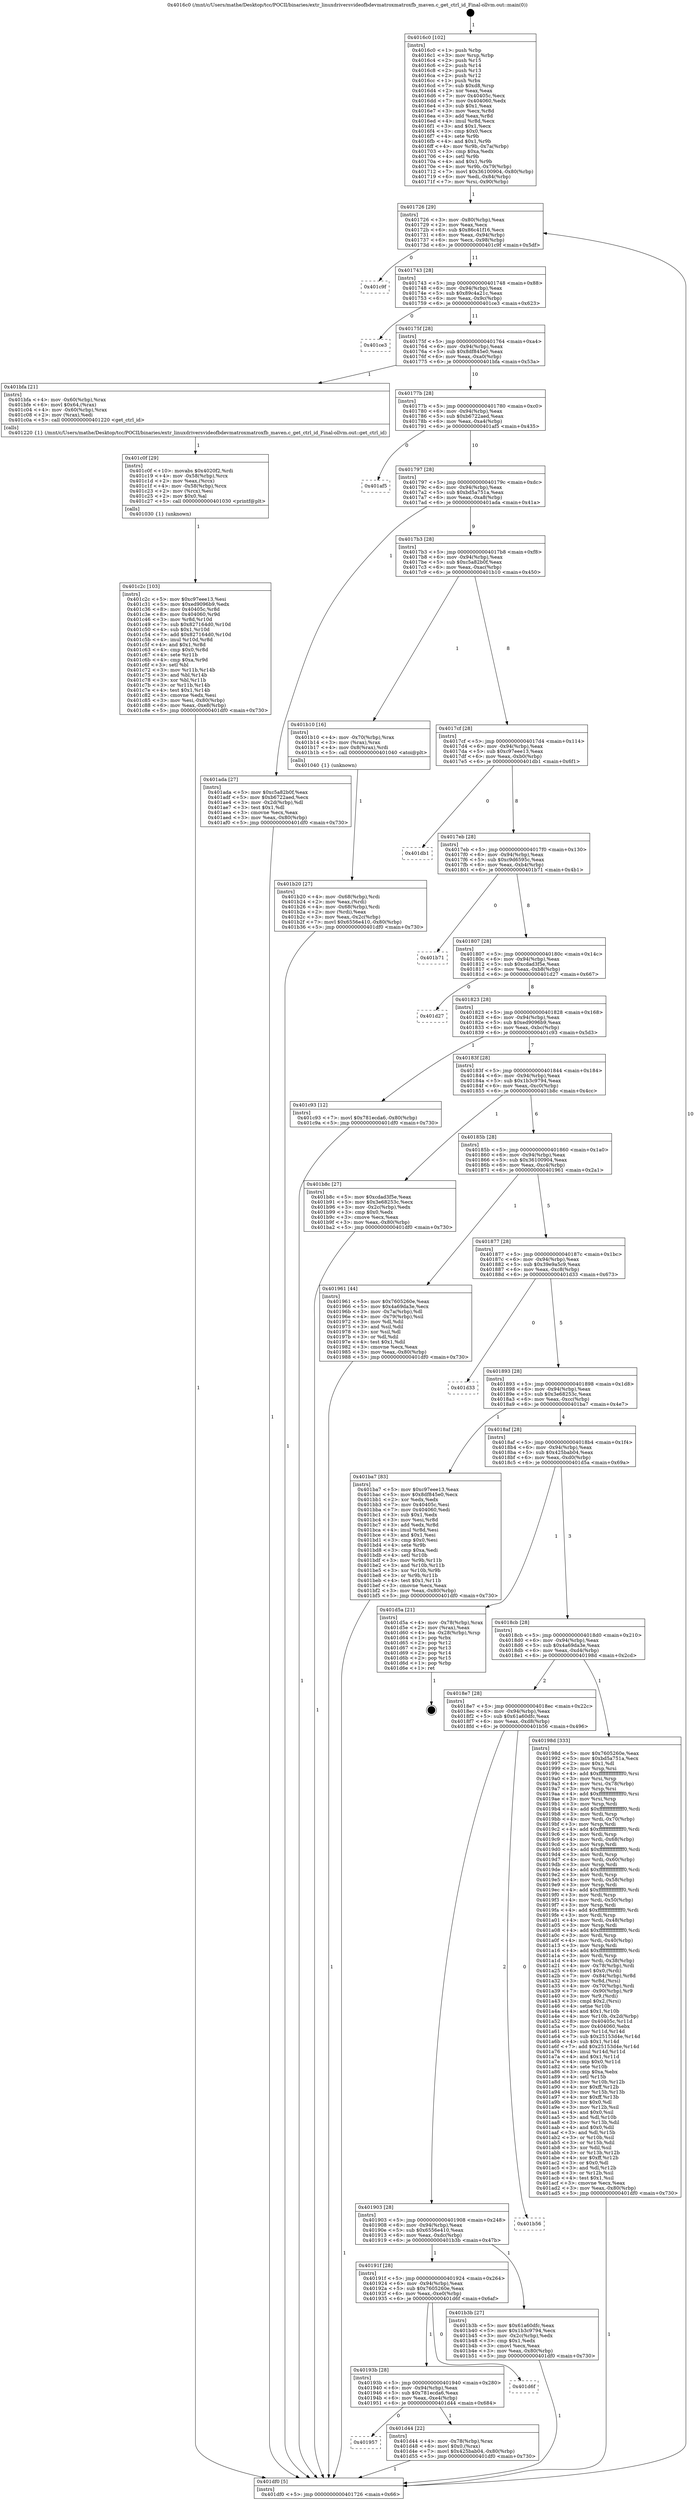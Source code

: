digraph "0x4016c0" {
  label = "0x4016c0 (/mnt/c/Users/mathe/Desktop/tcc/POCII/binaries/extr_linuxdriversvideofbdevmatroxmatroxfb_maven.c_get_ctrl_id_Final-ollvm.out::main(0))"
  labelloc = "t"
  node[shape=record]

  Entry [label="",width=0.3,height=0.3,shape=circle,fillcolor=black,style=filled]
  "0x401726" [label="{
     0x401726 [29]\l
     | [instrs]\l
     &nbsp;&nbsp;0x401726 \<+3\>: mov -0x80(%rbp),%eax\l
     &nbsp;&nbsp;0x401729 \<+2\>: mov %eax,%ecx\l
     &nbsp;&nbsp;0x40172b \<+6\>: sub $0x86c41f16,%ecx\l
     &nbsp;&nbsp;0x401731 \<+6\>: mov %eax,-0x94(%rbp)\l
     &nbsp;&nbsp;0x401737 \<+6\>: mov %ecx,-0x98(%rbp)\l
     &nbsp;&nbsp;0x40173d \<+6\>: je 0000000000401c9f \<main+0x5df\>\l
  }"]
  "0x401c9f" [label="{
     0x401c9f\l
  }", style=dashed]
  "0x401743" [label="{
     0x401743 [28]\l
     | [instrs]\l
     &nbsp;&nbsp;0x401743 \<+5\>: jmp 0000000000401748 \<main+0x88\>\l
     &nbsp;&nbsp;0x401748 \<+6\>: mov -0x94(%rbp),%eax\l
     &nbsp;&nbsp;0x40174e \<+5\>: sub $0x89c4a21c,%eax\l
     &nbsp;&nbsp;0x401753 \<+6\>: mov %eax,-0x9c(%rbp)\l
     &nbsp;&nbsp;0x401759 \<+6\>: je 0000000000401ce3 \<main+0x623\>\l
  }"]
  Exit [label="",width=0.3,height=0.3,shape=circle,fillcolor=black,style=filled,peripheries=2]
  "0x401ce3" [label="{
     0x401ce3\l
  }", style=dashed]
  "0x40175f" [label="{
     0x40175f [28]\l
     | [instrs]\l
     &nbsp;&nbsp;0x40175f \<+5\>: jmp 0000000000401764 \<main+0xa4\>\l
     &nbsp;&nbsp;0x401764 \<+6\>: mov -0x94(%rbp),%eax\l
     &nbsp;&nbsp;0x40176a \<+5\>: sub $0x8df845e0,%eax\l
     &nbsp;&nbsp;0x40176f \<+6\>: mov %eax,-0xa0(%rbp)\l
     &nbsp;&nbsp;0x401775 \<+6\>: je 0000000000401bfa \<main+0x53a\>\l
  }"]
  "0x401957" [label="{
     0x401957\l
  }", style=dashed]
  "0x401bfa" [label="{
     0x401bfa [21]\l
     | [instrs]\l
     &nbsp;&nbsp;0x401bfa \<+4\>: mov -0x60(%rbp),%rax\l
     &nbsp;&nbsp;0x401bfe \<+6\>: movl $0x64,(%rax)\l
     &nbsp;&nbsp;0x401c04 \<+4\>: mov -0x60(%rbp),%rax\l
     &nbsp;&nbsp;0x401c08 \<+2\>: mov (%rax),%edi\l
     &nbsp;&nbsp;0x401c0a \<+5\>: call 0000000000401220 \<get_ctrl_id\>\l
     | [calls]\l
     &nbsp;&nbsp;0x401220 \{1\} (/mnt/c/Users/mathe/Desktop/tcc/POCII/binaries/extr_linuxdriversvideofbdevmatroxmatroxfb_maven.c_get_ctrl_id_Final-ollvm.out::get_ctrl_id)\l
  }"]
  "0x40177b" [label="{
     0x40177b [28]\l
     | [instrs]\l
     &nbsp;&nbsp;0x40177b \<+5\>: jmp 0000000000401780 \<main+0xc0\>\l
     &nbsp;&nbsp;0x401780 \<+6\>: mov -0x94(%rbp),%eax\l
     &nbsp;&nbsp;0x401786 \<+5\>: sub $0xb6722aed,%eax\l
     &nbsp;&nbsp;0x40178b \<+6\>: mov %eax,-0xa4(%rbp)\l
     &nbsp;&nbsp;0x401791 \<+6\>: je 0000000000401af5 \<main+0x435\>\l
  }"]
  "0x401d44" [label="{
     0x401d44 [22]\l
     | [instrs]\l
     &nbsp;&nbsp;0x401d44 \<+4\>: mov -0x78(%rbp),%rax\l
     &nbsp;&nbsp;0x401d48 \<+6\>: movl $0x0,(%rax)\l
     &nbsp;&nbsp;0x401d4e \<+7\>: movl $0x425bab04,-0x80(%rbp)\l
     &nbsp;&nbsp;0x401d55 \<+5\>: jmp 0000000000401df0 \<main+0x730\>\l
  }"]
  "0x401af5" [label="{
     0x401af5\l
  }", style=dashed]
  "0x401797" [label="{
     0x401797 [28]\l
     | [instrs]\l
     &nbsp;&nbsp;0x401797 \<+5\>: jmp 000000000040179c \<main+0xdc\>\l
     &nbsp;&nbsp;0x40179c \<+6\>: mov -0x94(%rbp),%eax\l
     &nbsp;&nbsp;0x4017a2 \<+5\>: sub $0xbd5a751a,%eax\l
     &nbsp;&nbsp;0x4017a7 \<+6\>: mov %eax,-0xa8(%rbp)\l
     &nbsp;&nbsp;0x4017ad \<+6\>: je 0000000000401ada \<main+0x41a\>\l
  }"]
  "0x40193b" [label="{
     0x40193b [28]\l
     | [instrs]\l
     &nbsp;&nbsp;0x40193b \<+5\>: jmp 0000000000401940 \<main+0x280\>\l
     &nbsp;&nbsp;0x401940 \<+6\>: mov -0x94(%rbp),%eax\l
     &nbsp;&nbsp;0x401946 \<+5\>: sub $0x781ecda6,%eax\l
     &nbsp;&nbsp;0x40194b \<+6\>: mov %eax,-0xe4(%rbp)\l
     &nbsp;&nbsp;0x401951 \<+6\>: je 0000000000401d44 \<main+0x684\>\l
  }"]
  "0x401ada" [label="{
     0x401ada [27]\l
     | [instrs]\l
     &nbsp;&nbsp;0x401ada \<+5\>: mov $0xc5a82b0f,%eax\l
     &nbsp;&nbsp;0x401adf \<+5\>: mov $0xb6722aed,%ecx\l
     &nbsp;&nbsp;0x401ae4 \<+3\>: mov -0x2d(%rbp),%dl\l
     &nbsp;&nbsp;0x401ae7 \<+3\>: test $0x1,%dl\l
     &nbsp;&nbsp;0x401aea \<+3\>: cmovne %ecx,%eax\l
     &nbsp;&nbsp;0x401aed \<+3\>: mov %eax,-0x80(%rbp)\l
     &nbsp;&nbsp;0x401af0 \<+5\>: jmp 0000000000401df0 \<main+0x730\>\l
  }"]
  "0x4017b3" [label="{
     0x4017b3 [28]\l
     | [instrs]\l
     &nbsp;&nbsp;0x4017b3 \<+5\>: jmp 00000000004017b8 \<main+0xf8\>\l
     &nbsp;&nbsp;0x4017b8 \<+6\>: mov -0x94(%rbp),%eax\l
     &nbsp;&nbsp;0x4017be \<+5\>: sub $0xc5a82b0f,%eax\l
     &nbsp;&nbsp;0x4017c3 \<+6\>: mov %eax,-0xac(%rbp)\l
     &nbsp;&nbsp;0x4017c9 \<+6\>: je 0000000000401b10 \<main+0x450\>\l
  }"]
  "0x401d6f" [label="{
     0x401d6f\l
  }", style=dashed]
  "0x401b10" [label="{
     0x401b10 [16]\l
     | [instrs]\l
     &nbsp;&nbsp;0x401b10 \<+4\>: mov -0x70(%rbp),%rax\l
     &nbsp;&nbsp;0x401b14 \<+3\>: mov (%rax),%rax\l
     &nbsp;&nbsp;0x401b17 \<+4\>: mov 0x8(%rax),%rdi\l
     &nbsp;&nbsp;0x401b1b \<+5\>: call 0000000000401040 \<atoi@plt\>\l
     | [calls]\l
     &nbsp;&nbsp;0x401040 \{1\} (unknown)\l
  }"]
  "0x4017cf" [label="{
     0x4017cf [28]\l
     | [instrs]\l
     &nbsp;&nbsp;0x4017cf \<+5\>: jmp 00000000004017d4 \<main+0x114\>\l
     &nbsp;&nbsp;0x4017d4 \<+6\>: mov -0x94(%rbp),%eax\l
     &nbsp;&nbsp;0x4017da \<+5\>: sub $0xc97eee13,%eax\l
     &nbsp;&nbsp;0x4017df \<+6\>: mov %eax,-0xb0(%rbp)\l
     &nbsp;&nbsp;0x4017e5 \<+6\>: je 0000000000401db1 \<main+0x6f1\>\l
  }"]
  "0x401c2c" [label="{
     0x401c2c [103]\l
     | [instrs]\l
     &nbsp;&nbsp;0x401c2c \<+5\>: mov $0xc97eee13,%esi\l
     &nbsp;&nbsp;0x401c31 \<+5\>: mov $0xed9096b9,%edx\l
     &nbsp;&nbsp;0x401c36 \<+8\>: mov 0x40405c,%r8d\l
     &nbsp;&nbsp;0x401c3e \<+8\>: mov 0x404060,%r9d\l
     &nbsp;&nbsp;0x401c46 \<+3\>: mov %r8d,%r10d\l
     &nbsp;&nbsp;0x401c49 \<+7\>: sub $0x827164d0,%r10d\l
     &nbsp;&nbsp;0x401c50 \<+4\>: sub $0x1,%r10d\l
     &nbsp;&nbsp;0x401c54 \<+7\>: add $0x827164d0,%r10d\l
     &nbsp;&nbsp;0x401c5b \<+4\>: imul %r10d,%r8d\l
     &nbsp;&nbsp;0x401c5f \<+4\>: and $0x1,%r8d\l
     &nbsp;&nbsp;0x401c63 \<+4\>: cmp $0x0,%r8d\l
     &nbsp;&nbsp;0x401c67 \<+4\>: sete %r11b\l
     &nbsp;&nbsp;0x401c6b \<+4\>: cmp $0xa,%r9d\l
     &nbsp;&nbsp;0x401c6f \<+3\>: setl %bl\l
     &nbsp;&nbsp;0x401c72 \<+3\>: mov %r11b,%r14b\l
     &nbsp;&nbsp;0x401c75 \<+3\>: and %bl,%r14b\l
     &nbsp;&nbsp;0x401c78 \<+3\>: xor %bl,%r11b\l
     &nbsp;&nbsp;0x401c7b \<+3\>: or %r11b,%r14b\l
     &nbsp;&nbsp;0x401c7e \<+4\>: test $0x1,%r14b\l
     &nbsp;&nbsp;0x401c82 \<+3\>: cmovne %edx,%esi\l
     &nbsp;&nbsp;0x401c85 \<+3\>: mov %esi,-0x80(%rbp)\l
     &nbsp;&nbsp;0x401c88 \<+6\>: mov %eax,-0xe8(%rbp)\l
     &nbsp;&nbsp;0x401c8e \<+5\>: jmp 0000000000401df0 \<main+0x730\>\l
  }"]
  "0x401db1" [label="{
     0x401db1\l
  }", style=dashed]
  "0x4017eb" [label="{
     0x4017eb [28]\l
     | [instrs]\l
     &nbsp;&nbsp;0x4017eb \<+5\>: jmp 00000000004017f0 \<main+0x130\>\l
     &nbsp;&nbsp;0x4017f0 \<+6\>: mov -0x94(%rbp),%eax\l
     &nbsp;&nbsp;0x4017f6 \<+5\>: sub $0xc9d6595c,%eax\l
     &nbsp;&nbsp;0x4017fb \<+6\>: mov %eax,-0xb4(%rbp)\l
     &nbsp;&nbsp;0x401801 \<+6\>: je 0000000000401b71 \<main+0x4b1\>\l
  }"]
  "0x401c0f" [label="{
     0x401c0f [29]\l
     | [instrs]\l
     &nbsp;&nbsp;0x401c0f \<+10\>: movabs $0x4020f2,%rdi\l
     &nbsp;&nbsp;0x401c19 \<+4\>: mov -0x58(%rbp),%rcx\l
     &nbsp;&nbsp;0x401c1d \<+2\>: mov %eax,(%rcx)\l
     &nbsp;&nbsp;0x401c1f \<+4\>: mov -0x58(%rbp),%rcx\l
     &nbsp;&nbsp;0x401c23 \<+2\>: mov (%rcx),%esi\l
     &nbsp;&nbsp;0x401c25 \<+2\>: mov $0x0,%al\l
     &nbsp;&nbsp;0x401c27 \<+5\>: call 0000000000401030 \<printf@plt\>\l
     | [calls]\l
     &nbsp;&nbsp;0x401030 \{1\} (unknown)\l
  }"]
  "0x401b71" [label="{
     0x401b71\l
  }", style=dashed]
  "0x401807" [label="{
     0x401807 [28]\l
     | [instrs]\l
     &nbsp;&nbsp;0x401807 \<+5\>: jmp 000000000040180c \<main+0x14c\>\l
     &nbsp;&nbsp;0x40180c \<+6\>: mov -0x94(%rbp),%eax\l
     &nbsp;&nbsp;0x401812 \<+5\>: sub $0xcdad3f5e,%eax\l
     &nbsp;&nbsp;0x401817 \<+6\>: mov %eax,-0xb8(%rbp)\l
     &nbsp;&nbsp;0x40181d \<+6\>: je 0000000000401d27 \<main+0x667\>\l
  }"]
  "0x40191f" [label="{
     0x40191f [28]\l
     | [instrs]\l
     &nbsp;&nbsp;0x40191f \<+5\>: jmp 0000000000401924 \<main+0x264\>\l
     &nbsp;&nbsp;0x401924 \<+6\>: mov -0x94(%rbp),%eax\l
     &nbsp;&nbsp;0x40192a \<+5\>: sub $0x7605260e,%eax\l
     &nbsp;&nbsp;0x40192f \<+6\>: mov %eax,-0xe0(%rbp)\l
     &nbsp;&nbsp;0x401935 \<+6\>: je 0000000000401d6f \<main+0x6af\>\l
  }"]
  "0x401d27" [label="{
     0x401d27\l
  }", style=dashed]
  "0x401823" [label="{
     0x401823 [28]\l
     | [instrs]\l
     &nbsp;&nbsp;0x401823 \<+5\>: jmp 0000000000401828 \<main+0x168\>\l
     &nbsp;&nbsp;0x401828 \<+6\>: mov -0x94(%rbp),%eax\l
     &nbsp;&nbsp;0x40182e \<+5\>: sub $0xed9096b9,%eax\l
     &nbsp;&nbsp;0x401833 \<+6\>: mov %eax,-0xbc(%rbp)\l
     &nbsp;&nbsp;0x401839 \<+6\>: je 0000000000401c93 \<main+0x5d3\>\l
  }"]
  "0x401b3b" [label="{
     0x401b3b [27]\l
     | [instrs]\l
     &nbsp;&nbsp;0x401b3b \<+5\>: mov $0x61a60dfc,%eax\l
     &nbsp;&nbsp;0x401b40 \<+5\>: mov $0x1b3c9794,%ecx\l
     &nbsp;&nbsp;0x401b45 \<+3\>: mov -0x2c(%rbp),%edx\l
     &nbsp;&nbsp;0x401b48 \<+3\>: cmp $0x1,%edx\l
     &nbsp;&nbsp;0x401b4b \<+3\>: cmovl %ecx,%eax\l
     &nbsp;&nbsp;0x401b4e \<+3\>: mov %eax,-0x80(%rbp)\l
     &nbsp;&nbsp;0x401b51 \<+5\>: jmp 0000000000401df0 \<main+0x730\>\l
  }"]
  "0x401c93" [label="{
     0x401c93 [12]\l
     | [instrs]\l
     &nbsp;&nbsp;0x401c93 \<+7\>: movl $0x781ecda6,-0x80(%rbp)\l
     &nbsp;&nbsp;0x401c9a \<+5\>: jmp 0000000000401df0 \<main+0x730\>\l
  }"]
  "0x40183f" [label="{
     0x40183f [28]\l
     | [instrs]\l
     &nbsp;&nbsp;0x40183f \<+5\>: jmp 0000000000401844 \<main+0x184\>\l
     &nbsp;&nbsp;0x401844 \<+6\>: mov -0x94(%rbp),%eax\l
     &nbsp;&nbsp;0x40184a \<+5\>: sub $0x1b3c9794,%eax\l
     &nbsp;&nbsp;0x40184f \<+6\>: mov %eax,-0xc0(%rbp)\l
     &nbsp;&nbsp;0x401855 \<+6\>: je 0000000000401b8c \<main+0x4cc\>\l
  }"]
  "0x401903" [label="{
     0x401903 [28]\l
     | [instrs]\l
     &nbsp;&nbsp;0x401903 \<+5\>: jmp 0000000000401908 \<main+0x248\>\l
     &nbsp;&nbsp;0x401908 \<+6\>: mov -0x94(%rbp),%eax\l
     &nbsp;&nbsp;0x40190e \<+5\>: sub $0x6556e410,%eax\l
     &nbsp;&nbsp;0x401913 \<+6\>: mov %eax,-0xdc(%rbp)\l
     &nbsp;&nbsp;0x401919 \<+6\>: je 0000000000401b3b \<main+0x47b\>\l
  }"]
  "0x401b8c" [label="{
     0x401b8c [27]\l
     | [instrs]\l
     &nbsp;&nbsp;0x401b8c \<+5\>: mov $0xcdad3f5e,%eax\l
     &nbsp;&nbsp;0x401b91 \<+5\>: mov $0x3e68253c,%ecx\l
     &nbsp;&nbsp;0x401b96 \<+3\>: mov -0x2c(%rbp),%edx\l
     &nbsp;&nbsp;0x401b99 \<+3\>: cmp $0x0,%edx\l
     &nbsp;&nbsp;0x401b9c \<+3\>: cmove %ecx,%eax\l
     &nbsp;&nbsp;0x401b9f \<+3\>: mov %eax,-0x80(%rbp)\l
     &nbsp;&nbsp;0x401ba2 \<+5\>: jmp 0000000000401df0 \<main+0x730\>\l
  }"]
  "0x40185b" [label="{
     0x40185b [28]\l
     | [instrs]\l
     &nbsp;&nbsp;0x40185b \<+5\>: jmp 0000000000401860 \<main+0x1a0\>\l
     &nbsp;&nbsp;0x401860 \<+6\>: mov -0x94(%rbp),%eax\l
     &nbsp;&nbsp;0x401866 \<+5\>: sub $0x36100904,%eax\l
     &nbsp;&nbsp;0x40186b \<+6\>: mov %eax,-0xc4(%rbp)\l
     &nbsp;&nbsp;0x401871 \<+6\>: je 0000000000401961 \<main+0x2a1\>\l
  }"]
  "0x401b56" [label="{
     0x401b56\l
  }", style=dashed]
  "0x401961" [label="{
     0x401961 [44]\l
     | [instrs]\l
     &nbsp;&nbsp;0x401961 \<+5\>: mov $0x7605260e,%eax\l
     &nbsp;&nbsp;0x401966 \<+5\>: mov $0x4a69da3e,%ecx\l
     &nbsp;&nbsp;0x40196b \<+3\>: mov -0x7a(%rbp),%dl\l
     &nbsp;&nbsp;0x40196e \<+4\>: mov -0x79(%rbp),%sil\l
     &nbsp;&nbsp;0x401972 \<+3\>: mov %dl,%dil\l
     &nbsp;&nbsp;0x401975 \<+3\>: and %sil,%dil\l
     &nbsp;&nbsp;0x401978 \<+3\>: xor %sil,%dl\l
     &nbsp;&nbsp;0x40197b \<+3\>: or %dl,%dil\l
     &nbsp;&nbsp;0x40197e \<+4\>: test $0x1,%dil\l
     &nbsp;&nbsp;0x401982 \<+3\>: cmovne %ecx,%eax\l
     &nbsp;&nbsp;0x401985 \<+3\>: mov %eax,-0x80(%rbp)\l
     &nbsp;&nbsp;0x401988 \<+5\>: jmp 0000000000401df0 \<main+0x730\>\l
  }"]
  "0x401877" [label="{
     0x401877 [28]\l
     | [instrs]\l
     &nbsp;&nbsp;0x401877 \<+5\>: jmp 000000000040187c \<main+0x1bc\>\l
     &nbsp;&nbsp;0x40187c \<+6\>: mov -0x94(%rbp),%eax\l
     &nbsp;&nbsp;0x401882 \<+5\>: sub $0x39e9a5c9,%eax\l
     &nbsp;&nbsp;0x401887 \<+6\>: mov %eax,-0xc8(%rbp)\l
     &nbsp;&nbsp;0x40188d \<+6\>: je 0000000000401d33 \<main+0x673\>\l
  }"]
  "0x401df0" [label="{
     0x401df0 [5]\l
     | [instrs]\l
     &nbsp;&nbsp;0x401df0 \<+5\>: jmp 0000000000401726 \<main+0x66\>\l
  }"]
  "0x4016c0" [label="{
     0x4016c0 [102]\l
     | [instrs]\l
     &nbsp;&nbsp;0x4016c0 \<+1\>: push %rbp\l
     &nbsp;&nbsp;0x4016c1 \<+3\>: mov %rsp,%rbp\l
     &nbsp;&nbsp;0x4016c4 \<+2\>: push %r15\l
     &nbsp;&nbsp;0x4016c6 \<+2\>: push %r14\l
     &nbsp;&nbsp;0x4016c8 \<+2\>: push %r13\l
     &nbsp;&nbsp;0x4016ca \<+2\>: push %r12\l
     &nbsp;&nbsp;0x4016cc \<+1\>: push %rbx\l
     &nbsp;&nbsp;0x4016cd \<+7\>: sub $0xd8,%rsp\l
     &nbsp;&nbsp;0x4016d4 \<+2\>: xor %eax,%eax\l
     &nbsp;&nbsp;0x4016d6 \<+7\>: mov 0x40405c,%ecx\l
     &nbsp;&nbsp;0x4016dd \<+7\>: mov 0x404060,%edx\l
     &nbsp;&nbsp;0x4016e4 \<+3\>: sub $0x1,%eax\l
     &nbsp;&nbsp;0x4016e7 \<+3\>: mov %ecx,%r8d\l
     &nbsp;&nbsp;0x4016ea \<+3\>: add %eax,%r8d\l
     &nbsp;&nbsp;0x4016ed \<+4\>: imul %r8d,%ecx\l
     &nbsp;&nbsp;0x4016f1 \<+3\>: and $0x1,%ecx\l
     &nbsp;&nbsp;0x4016f4 \<+3\>: cmp $0x0,%ecx\l
     &nbsp;&nbsp;0x4016f7 \<+4\>: sete %r9b\l
     &nbsp;&nbsp;0x4016fb \<+4\>: and $0x1,%r9b\l
     &nbsp;&nbsp;0x4016ff \<+4\>: mov %r9b,-0x7a(%rbp)\l
     &nbsp;&nbsp;0x401703 \<+3\>: cmp $0xa,%edx\l
     &nbsp;&nbsp;0x401706 \<+4\>: setl %r9b\l
     &nbsp;&nbsp;0x40170a \<+4\>: and $0x1,%r9b\l
     &nbsp;&nbsp;0x40170e \<+4\>: mov %r9b,-0x79(%rbp)\l
     &nbsp;&nbsp;0x401712 \<+7\>: movl $0x36100904,-0x80(%rbp)\l
     &nbsp;&nbsp;0x401719 \<+6\>: mov %edi,-0x84(%rbp)\l
     &nbsp;&nbsp;0x40171f \<+7\>: mov %rsi,-0x90(%rbp)\l
  }"]
  "0x401b20" [label="{
     0x401b20 [27]\l
     | [instrs]\l
     &nbsp;&nbsp;0x401b20 \<+4\>: mov -0x68(%rbp),%rdi\l
     &nbsp;&nbsp;0x401b24 \<+2\>: mov %eax,(%rdi)\l
     &nbsp;&nbsp;0x401b26 \<+4\>: mov -0x68(%rbp),%rdi\l
     &nbsp;&nbsp;0x401b2a \<+2\>: mov (%rdi),%eax\l
     &nbsp;&nbsp;0x401b2c \<+3\>: mov %eax,-0x2c(%rbp)\l
     &nbsp;&nbsp;0x401b2f \<+7\>: movl $0x6556e410,-0x80(%rbp)\l
     &nbsp;&nbsp;0x401b36 \<+5\>: jmp 0000000000401df0 \<main+0x730\>\l
  }"]
  "0x401d33" [label="{
     0x401d33\l
  }", style=dashed]
  "0x401893" [label="{
     0x401893 [28]\l
     | [instrs]\l
     &nbsp;&nbsp;0x401893 \<+5\>: jmp 0000000000401898 \<main+0x1d8\>\l
     &nbsp;&nbsp;0x401898 \<+6\>: mov -0x94(%rbp),%eax\l
     &nbsp;&nbsp;0x40189e \<+5\>: sub $0x3e68253c,%eax\l
     &nbsp;&nbsp;0x4018a3 \<+6\>: mov %eax,-0xcc(%rbp)\l
     &nbsp;&nbsp;0x4018a9 \<+6\>: je 0000000000401ba7 \<main+0x4e7\>\l
  }"]
  "0x4018e7" [label="{
     0x4018e7 [28]\l
     | [instrs]\l
     &nbsp;&nbsp;0x4018e7 \<+5\>: jmp 00000000004018ec \<main+0x22c\>\l
     &nbsp;&nbsp;0x4018ec \<+6\>: mov -0x94(%rbp),%eax\l
     &nbsp;&nbsp;0x4018f2 \<+5\>: sub $0x61a60dfc,%eax\l
     &nbsp;&nbsp;0x4018f7 \<+6\>: mov %eax,-0xd8(%rbp)\l
     &nbsp;&nbsp;0x4018fd \<+6\>: je 0000000000401b56 \<main+0x496\>\l
  }"]
  "0x401ba7" [label="{
     0x401ba7 [83]\l
     | [instrs]\l
     &nbsp;&nbsp;0x401ba7 \<+5\>: mov $0xc97eee13,%eax\l
     &nbsp;&nbsp;0x401bac \<+5\>: mov $0x8df845e0,%ecx\l
     &nbsp;&nbsp;0x401bb1 \<+2\>: xor %edx,%edx\l
     &nbsp;&nbsp;0x401bb3 \<+7\>: mov 0x40405c,%esi\l
     &nbsp;&nbsp;0x401bba \<+7\>: mov 0x404060,%edi\l
     &nbsp;&nbsp;0x401bc1 \<+3\>: sub $0x1,%edx\l
     &nbsp;&nbsp;0x401bc4 \<+3\>: mov %esi,%r8d\l
     &nbsp;&nbsp;0x401bc7 \<+3\>: add %edx,%r8d\l
     &nbsp;&nbsp;0x401bca \<+4\>: imul %r8d,%esi\l
     &nbsp;&nbsp;0x401bce \<+3\>: and $0x1,%esi\l
     &nbsp;&nbsp;0x401bd1 \<+3\>: cmp $0x0,%esi\l
     &nbsp;&nbsp;0x401bd4 \<+4\>: sete %r9b\l
     &nbsp;&nbsp;0x401bd8 \<+3\>: cmp $0xa,%edi\l
     &nbsp;&nbsp;0x401bdb \<+4\>: setl %r10b\l
     &nbsp;&nbsp;0x401bdf \<+3\>: mov %r9b,%r11b\l
     &nbsp;&nbsp;0x401be2 \<+3\>: and %r10b,%r11b\l
     &nbsp;&nbsp;0x401be5 \<+3\>: xor %r10b,%r9b\l
     &nbsp;&nbsp;0x401be8 \<+3\>: or %r9b,%r11b\l
     &nbsp;&nbsp;0x401beb \<+4\>: test $0x1,%r11b\l
     &nbsp;&nbsp;0x401bef \<+3\>: cmovne %ecx,%eax\l
     &nbsp;&nbsp;0x401bf2 \<+3\>: mov %eax,-0x80(%rbp)\l
     &nbsp;&nbsp;0x401bf5 \<+5\>: jmp 0000000000401df0 \<main+0x730\>\l
  }"]
  "0x4018af" [label="{
     0x4018af [28]\l
     | [instrs]\l
     &nbsp;&nbsp;0x4018af \<+5\>: jmp 00000000004018b4 \<main+0x1f4\>\l
     &nbsp;&nbsp;0x4018b4 \<+6\>: mov -0x94(%rbp),%eax\l
     &nbsp;&nbsp;0x4018ba \<+5\>: sub $0x425bab04,%eax\l
     &nbsp;&nbsp;0x4018bf \<+6\>: mov %eax,-0xd0(%rbp)\l
     &nbsp;&nbsp;0x4018c5 \<+6\>: je 0000000000401d5a \<main+0x69a\>\l
  }"]
  "0x40198d" [label="{
     0x40198d [333]\l
     | [instrs]\l
     &nbsp;&nbsp;0x40198d \<+5\>: mov $0x7605260e,%eax\l
     &nbsp;&nbsp;0x401992 \<+5\>: mov $0xbd5a751a,%ecx\l
     &nbsp;&nbsp;0x401997 \<+2\>: mov $0x1,%dl\l
     &nbsp;&nbsp;0x401999 \<+3\>: mov %rsp,%rsi\l
     &nbsp;&nbsp;0x40199c \<+4\>: add $0xfffffffffffffff0,%rsi\l
     &nbsp;&nbsp;0x4019a0 \<+3\>: mov %rsi,%rsp\l
     &nbsp;&nbsp;0x4019a3 \<+4\>: mov %rsi,-0x78(%rbp)\l
     &nbsp;&nbsp;0x4019a7 \<+3\>: mov %rsp,%rsi\l
     &nbsp;&nbsp;0x4019aa \<+4\>: add $0xfffffffffffffff0,%rsi\l
     &nbsp;&nbsp;0x4019ae \<+3\>: mov %rsi,%rsp\l
     &nbsp;&nbsp;0x4019b1 \<+3\>: mov %rsp,%rdi\l
     &nbsp;&nbsp;0x4019b4 \<+4\>: add $0xfffffffffffffff0,%rdi\l
     &nbsp;&nbsp;0x4019b8 \<+3\>: mov %rdi,%rsp\l
     &nbsp;&nbsp;0x4019bb \<+4\>: mov %rdi,-0x70(%rbp)\l
     &nbsp;&nbsp;0x4019bf \<+3\>: mov %rsp,%rdi\l
     &nbsp;&nbsp;0x4019c2 \<+4\>: add $0xfffffffffffffff0,%rdi\l
     &nbsp;&nbsp;0x4019c6 \<+3\>: mov %rdi,%rsp\l
     &nbsp;&nbsp;0x4019c9 \<+4\>: mov %rdi,-0x68(%rbp)\l
     &nbsp;&nbsp;0x4019cd \<+3\>: mov %rsp,%rdi\l
     &nbsp;&nbsp;0x4019d0 \<+4\>: add $0xfffffffffffffff0,%rdi\l
     &nbsp;&nbsp;0x4019d4 \<+3\>: mov %rdi,%rsp\l
     &nbsp;&nbsp;0x4019d7 \<+4\>: mov %rdi,-0x60(%rbp)\l
     &nbsp;&nbsp;0x4019db \<+3\>: mov %rsp,%rdi\l
     &nbsp;&nbsp;0x4019de \<+4\>: add $0xfffffffffffffff0,%rdi\l
     &nbsp;&nbsp;0x4019e2 \<+3\>: mov %rdi,%rsp\l
     &nbsp;&nbsp;0x4019e5 \<+4\>: mov %rdi,-0x58(%rbp)\l
     &nbsp;&nbsp;0x4019e9 \<+3\>: mov %rsp,%rdi\l
     &nbsp;&nbsp;0x4019ec \<+4\>: add $0xfffffffffffffff0,%rdi\l
     &nbsp;&nbsp;0x4019f0 \<+3\>: mov %rdi,%rsp\l
     &nbsp;&nbsp;0x4019f3 \<+4\>: mov %rdi,-0x50(%rbp)\l
     &nbsp;&nbsp;0x4019f7 \<+3\>: mov %rsp,%rdi\l
     &nbsp;&nbsp;0x4019fa \<+4\>: add $0xfffffffffffffff0,%rdi\l
     &nbsp;&nbsp;0x4019fe \<+3\>: mov %rdi,%rsp\l
     &nbsp;&nbsp;0x401a01 \<+4\>: mov %rdi,-0x48(%rbp)\l
     &nbsp;&nbsp;0x401a05 \<+3\>: mov %rsp,%rdi\l
     &nbsp;&nbsp;0x401a08 \<+4\>: add $0xfffffffffffffff0,%rdi\l
     &nbsp;&nbsp;0x401a0c \<+3\>: mov %rdi,%rsp\l
     &nbsp;&nbsp;0x401a0f \<+4\>: mov %rdi,-0x40(%rbp)\l
     &nbsp;&nbsp;0x401a13 \<+3\>: mov %rsp,%rdi\l
     &nbsp;&nbsp;0x401a16 \<+4\>: add $0xfffffffffffffff0,%rdi\l
     &nbsp;&nbsp;0x401a1a \<+3\>: mov %rdi,%rsp\l
     &nbsp;&nbsp;0x401a1d \<+4\>: mov %rdi,-0x38(%rbp)\l
     &nbsp;&nbsp;0x401a21 \<+4\>: mov -0x78(%rbp),%rdi\l
     &nbsp;&nbsp;0x401a25 \<+6\>: movl $0x0,(%rdi)\l
     &nbsp;&nbsp;0x401a2b \<+7\>: mov -0x84(%rbp),%r8d\l
     &nbsp;&nbsp;0x401a32 \<+3\>: mov %r8d,(%rsi)\l
     &nbsp;&nbsp;0x401a35 \<+4\>: mov -0x70(%rbp),%rdi\l
     &nbsp;&nbsp;0x401a39 \<+7\>: mov -0x90(%rbp),%r9\l
     &nbsp;&nbsp;0x401a40 \<+3\>: mov %r9,(%rdi)\l
     &nbsp;&nbsp;0x401a43 \<+3\>: cmpl $0x2,(%rsi)\l
     &nbsp;&nbsp;0x401a46 \<+4\>: setne %r10b\l
     &nbsp;&nbsp;0x401a4a \<+4\>: and $0x1,%r10b\l
     &nbsp;&nbsp;0x401a4e \<+4\>: mov %r10b,-0x2d(%rbp)\l
     &nbsp;&nbsp;0x401a52 \<+8\>: mov 0x40405c,%r11d\l
     &nbsp;&nbsp;0x401a5a \<+7\>: mov 0x404060,%ebx\l
     &nbsp;&nbsp;0x401a61 \<+3\>: mov %r11d,%r14d\l
     &nbsp;&nbsp;0x401a64 \<+7\>: sub $0x25153d4e,%r14d\l
     &nbsp;&nbsp;0x401a6b \<+4\>: sub $0x1,%r14d\l
     &nbsp;&nbsp;0x401a6f \<+7\>: add $0x25153d4e,%r14d\l
     &nbsp;&nbsp;0x401a76 \<+4\>: imul %r14d,%r11d\l
     &nbsp;&nbsp;0x401a7a \<+4\>: and $0x1,%r11d\l
     &nbsp;&nbsp;0x401a7e \<+4\>: cmp $0x0,%r11d\l
     &nbsp;&nbsp;0x401a82 \<+4\>: sete %r10b\l
     &nbsp;&nbsp;0x401a86 \<+3\>: cmp $0xa,%ebx\l
     &nbsp;&nbsp;0x401a89 \<+4\>: setl %r15b\l
     &nbsp;&nbsp;0x401a8d \<+3\>: mov %r10b,%r12b\l
     &nbsp;&nbsp;0x401a90 \<+4\>: xor $0xff,%r12b\l
     &nbsp;&nbsp;0x401a94 \<+3\>: mov %r15b,%r13b\l
     &nbsp;&nbsp;0x401a97 \<+4\>: xor $0xff,%r13b\l
     &nbsp;&nbsp;0x401a9b \<+3\>: xor $0x0,%dl\l
     &nbsp;&nbsp;0x401a9e \<+3\>: mov %r12b,%sil\l
     &nbsp;&nbsp;0x401aa1 \<+4\>: and $0x0,%sil\l
     &nbsp;&nbsp;0x401aa5 \<+3\>: and %dl,%r10b\l
     &nbsp;&nbsp;0x401aa8 \<+3\>: mov %r13b,%dil\l
     &nbsp;&nbsp;0x401aab \<+4\>: and $0x0,%dil\l
     &nbsp;&nbsp;0x401aaf \<+3\>: and %dl,%r15b\l
     &nbsp;&nbsp;0x401ab2 \<+3\>: or %r10b,%sil\l
     &nbsp;&nbsp;0x401ab5 \<+3\>: or %r15b,%dil\l
     &nbsp;&nbsp;0x401ab8 \<+3\>: xor %dil,%sil\l
     &nbsp;&nbsp;0x401abb \<+3\>: or %r13b,%r12b\l
     &nbsp;&nbsp;0x401abe \<+4\>: xor $0xff,%r12b\l
     &nbsp;&nbsp;0x401ac2 \<+3\>: or $0x0,%dl\l
     &nbsp;&nbsp;0x401ac5 \<+3\>: and %dl,%r12b\l
     &nbsp;&nbsp;0x401ac8 \<+3\>: or %r12b,%sil\l
     &nbsp;&nbsp;0x401acb \<+4\>: test $0x1,%sil\l
     &nbsp;&nbsp;0x401acf \<+3\>: cmovne %ecx,%eax\l
     &nbsp;&nbsp;0x401ad2 \<+3\>: mov %eax,-0x80(%rbp)\l
     &nbsp;&nbsp;0x401ad5 \<+5\>: jmp 0000000000401df0 \<main+0x730\>\l
  }"]
  "0x401d5a" [label="{
     0x401d5a [21]\l
     | [instrs]\l
     &nbsp;&nbsp;0x401d5a \<+4\>: mov -0x78(%rbp),%rax\l
     &nbsp;&nbsp;0x401d5e \<+2\>: mov (%rax),%eax\l
     &nbsp;&nbsp;0x401d60 \<+4\>: lea -0x28(%rbp),%rsp\l
     &nbsp;&nbsp;0x401d64 \<+1\>: pop %rbx\l
     &nbsp;&nbsp;0x401d65 \<+2\>: pop %r12\l
     &nbsp;&nbsp;0x401d67 \<+2\>: pop %r13\l
     &nbsp;&nbsp;0x401d69 \<+2\>: pop %r14\l
     &nbsp;&nbsp;0x401d6b \<+2\>: pop %r15\l
     &nbsp;&nbsp;0x401d6d \<+1\>: pop %rbp\l
     &nbsp;&nbsp;0x401d6e \<+1\>: ret\l
  }"]
  "0x4018cb" [label="{
     0x4018cb [28]\l
     | [instrs]\l
     &nbsp;&nbsp;0x4018cb \<+5\>: jmp 00000000004018d0 \<main+0x210\>\l
     &nbsp;&nbsp;0x4018d0 \<+6\>: mov -0x94(%rbp),%eax\l
     &nbsp;&nbsp;0x4018d6 \<+5\>: sub $0x4a69da3e,%eax\l
     &nbsp;&nbsp;0x4018db \<+6\>: mov %eax,-0xd4(%rbp)\l
     &nbsp;&nbsp;0x4018e1 \<+6\>: je 000000000040198d \<main+0x2cd\>\l
  }"]
  Entry -> "0x4016c0" [label=" 1"]
  "0x401726" -> "0x401c9f" [label=" 0"]
  "0x401726" -> "0x401743" [label=" 11"]
  "0x401d5a" -> Exit [label=" 1"]
  "0x401743" -> "0x401ce3" [label=" 0"]
  "0x401743" -> "0x40175f" [label=" 11"]
  "0x401d44" -> "0x401df0" [label=" 1"]
  "0x40175f" -> "0x401bfa" [label=" 1"]
  "0x40175f" -> "0x40177b" [label=" 10"]
  "0x40193b" -> "0x401957" [label=" 0"]
  "0x40177b" -> "0x401af5" [label=" 0"]
  "0x40177b" -> "0x401797" [label=" 10"]
  "0x40193b" -> "0x401d44" [label=" 1"]
  "0x401797" -> "0x401ada" [label=" 1"]
  "0x401797" -> "0x4017b3" [label=" 9"]
  "0x40191f" -> "0x40193b" [label=" 1"]
  "0x4017b3" -> "0x401b10" [label=" 1"]
  "0x4017b3" -> "0x4017cf" [label=" 8"]
  "0x40191f" -> "0x401d6f" [label=" 0"]
  "0x4017cf" -> "0x401db1" [label=" 0"]
  "0x4017cf" -> "0x4017eb" [label=" 8"]
  "0x401c93" -> "0x401df0" [label=" 1"]
  "0x4017eb" -> "0x401b71" [label=" 0"]
  "0x4017eb" -> "0x401807" [label=" 8"]
  "0x401c2c" -> "0x401df0" [label=" 1"]
  "0x401807" -> "0x401d27" [label=" 0"]
  "0x401807" -> "0x401823" [label=" 8"]
  "0x401c0f" -> "0x401c2c" [label=" 1"]
  "0x401823" -> "0x401c93" [label=" 1"]
  "0x401823" -> "0x40183f" [label=" 7"]
  "0x401bfa" -> "0x401c0f" [label=" 1"]
  "0x40183f" -> "0x401b8c" [label=" 1"]
  "0x40183f" -> "0x40185b" [label=" 6"]
  "0x401b8c" -> "0x401df0" [label=" 1"]
  "0x40185b" -> "0x401961" [label=" 1"]
  "0x40185b" -> "0x401877" [label=" 5"]
  "0x401961" -> "0x401df0" [label=" 1"]
  "0x4016c0" -> "0x401726" [label=" 1"]
  "0x401df0" -> "0x401726" [label=" 10"]
  "0x401b3b" -> "0x401df0" [label=" 1"]
  "0x401877" -> "0x401d33" [label=" 0"]
  "0x401877" -> "0x401893" [label=" 5"]
  "0x401903" -> "0x401b3b" [label=" 1"]
  "0x401893" -> "0x401ba7" [label=" 1"]
  "0x401893" -> "0x4018af" [label=" 4"]
  "0x4018e7" -> "0x401903" [label=" 2"]
  "0x4018af" -> "0x401d5a" [label=" 1"]
  "0x4018af" -> "0x4018cb" [label=" 3"]
  "0x4018e7" -> "0x401b56" [label=" 0"]
  "0x4018cb" -> "0x40198d" [label=" 1"]
  "0x4018cb" -> "0x4018e7" [label=" 2"]
  "0x401ba7" -> "0x401df0" [label=" 1"]
  "0x40198d" -> "0x401df0" [label=" 1"]
  "0x401ada" -> "0x401df0" [label=" 1"]
  "0x401b10" -> "0x401b20" [label=" 1"]
  "0x401b20" -> "0x401df0" [label=" 1"]
  "0x401903" -> "0x40191f" [label=" 1"]
}
